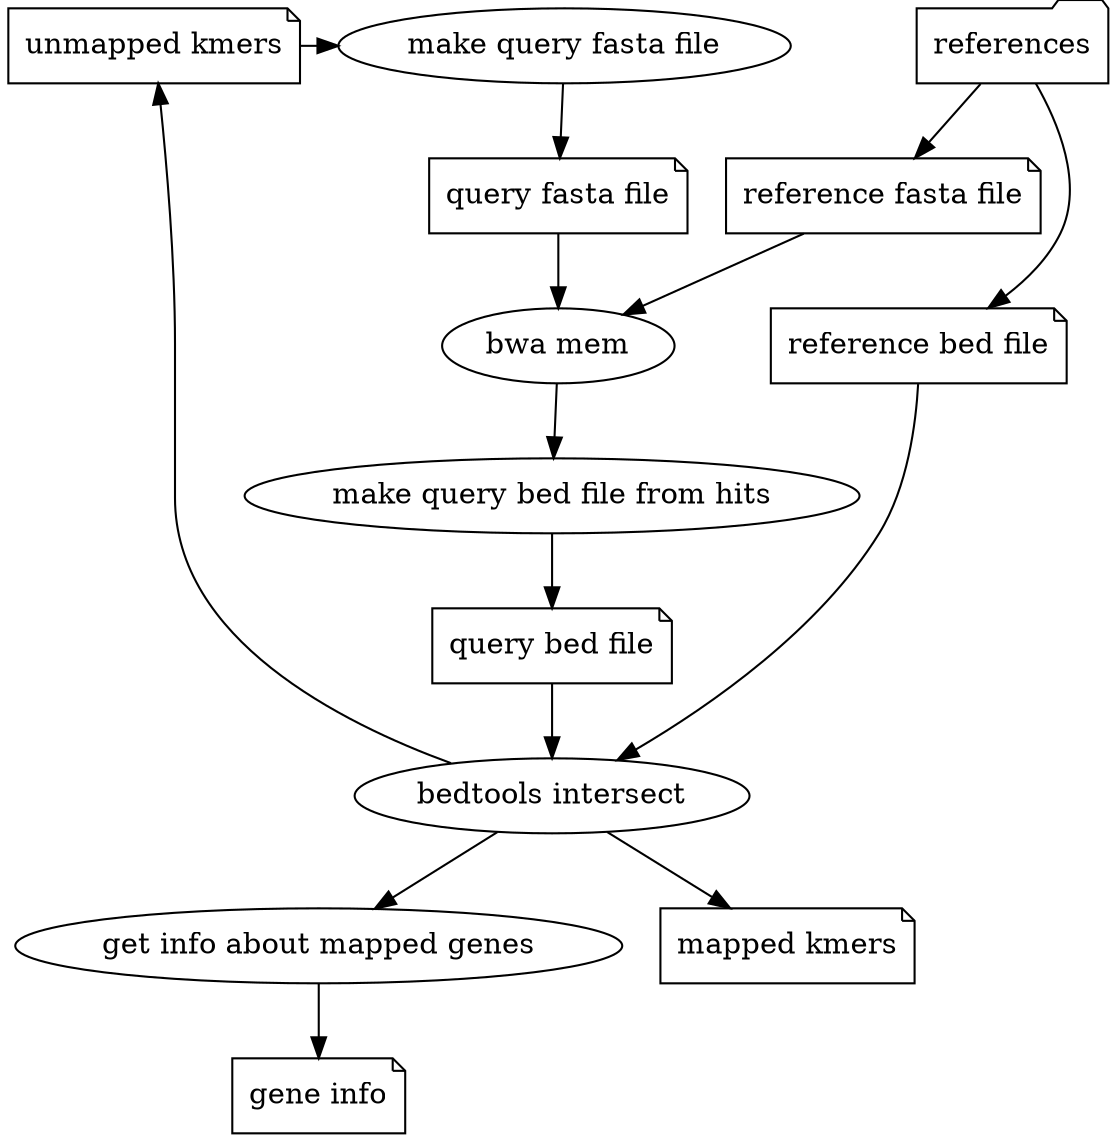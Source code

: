 digraph {

		node[shape=ellipse];
		make_query_fa[label=<make query fasta file>];
		bwa_mem[label=<bwa mem>];
		make_query_bed[label=<make query bed file from hits>];
		bedtools_intersect[label=<bedtools intersect>];
		get_gene_info[label=<get info about mapped genes>];

		node[shape=folder];
		references[label=<references>];

		node[shape=note];
		gene_infos[label=<gene info>];
		unmapped_kmers[label=<unmapped kmers>];
		query_fa[label=<query fasta file>];
		reference_fa[label=<reference fasta file>];
		reference_bed[label=<reference bed file>];
		mapped_kmers[label=<mapped kmers>];
		query_bed[label=<query bed file>];

		unmapped_kmers -> make_query_fa -> query_fa;

		references -> reference_fa;
		references -> reference_bed;
		

		reference_fa -> bwa_mem;
		query_fa -> bwa_mem;
		bwa_mem -> make_query_bed -> query_bed;
		query_bed -> bedtools_intersect;
		reference_bed -> bedtools_intersect;

		bedtools_intersect -> mapped_kmers;
		bedtools_intersect -> unmapped_kmers;
		bedtools_intersect -> get_gene_info -> gene_infos;

		edge[style=invis]
		reference_fa -> reference_bed

		{rank = same; query_fa; reference_fa}
		{rank = same; unmapped_kmers; make_query_fa}
	

}
